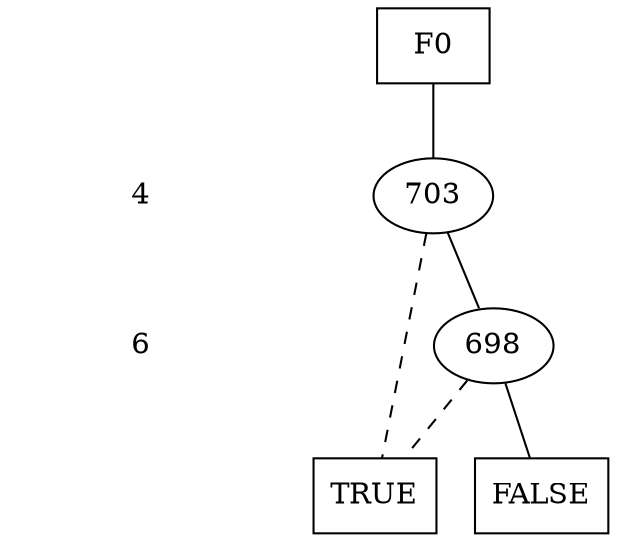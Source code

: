 digraph "DD" {
size = "7.5,10"
center = true;
edge [dir = none];
{ node [shape = plaintext];
  edge [style = invis];
  "CONST NODES" [style = invis];
" 4 " -> " 6 " -> "CONST NODES"; 
}
{ rank = same; node [shape = box]; edge [style = invis];
"F0"; }
{ rank = same; " 4 ";
"703";
}
{ rank = same; " 6 ";
"698";
}
{ rank = same; "CONST NODES";
{ node [shape = box]; "653" [label = "TRUE"];
"654" [label = "FALSE"];
}
}
"F0" -> "703" [style = solid];
"703" -> "698";
"703" -> "653" [style = dashed];
"698" -> "654";
"698" -> "653" [style = dashed];
"653" [label = "TRUE"];
"654" [label = "FALSE"];
}
